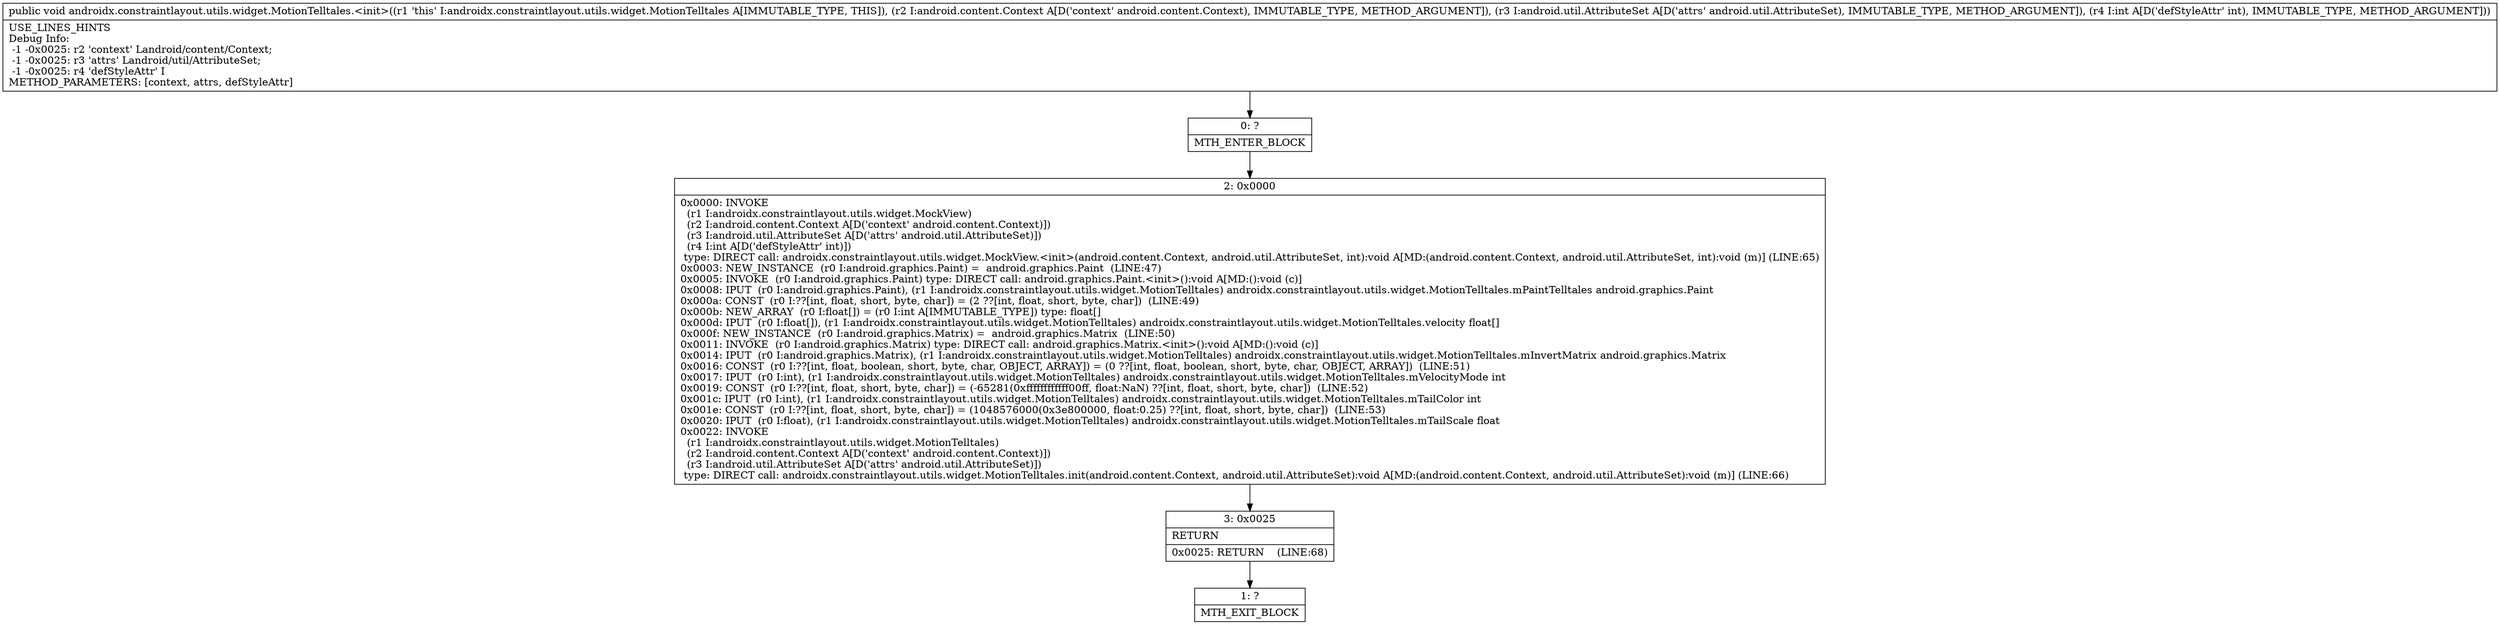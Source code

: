digraph "CFG forandroidx.constraintlayout.utils.widget.MotionTelltales.\<init\>(Landroid\/content\/Context;Landroid\/util\/AttributeSet;I)V" {
Node_0 [shape=record,label="{0\:\ ?|MTH_ENTER_BLOCK\l}"];
Node_2 [shape=record,label="{2\:\ 0x0000|0x0000: INVOKE  \l  (r1 I:androidx.constraintlayout.utils.widget.MockView)\l  (r2 I:android.content.Context A[D('context' android.content.Context)])\l  (r3 I:android.util.AttributeSet A[D('attrs' android.util.AttributeSet)])\l  (r4 I:int A[D('defStyleAttr' int)])\l type: DIRECT call: androidx.constraintlayout.utils.widget.MockView.\<init\>(android.content.Context, android.util.AttributeSet, int):void A[MD:(android.content.Context, android.util.AttributeSet, int):void (m)] (LINE:65)\l0x0003: NEW_INSTANCE  (r0 I:android.graphics.Paint) =  android.graphics.Paint  (LINE:47)\l0x0005: INVOKE  (r0 I:android.graphics.Paint) type: DIRECT call: android.graphics.Paint.\<init\>():void A[MD:():void (c)]\l0x0008: IPUT  (r0 I:android.graphics.Paint), (r1 I:androidx.constraintlayout.utils.widget.MotionTelltales) androidx.constraintlayout.utils.widget.MotionTelltales.mPaintTelltales android.graphics.Paint \l0x000a: CONST  (r0 I:??[int, float, short, byte, char]) = (2 ??[int, float, short, byte, char])  (LINE:49)\l0x000b: NEW_ARRAY  (r0 I:float[]) = (r0 I:int A[IMMUTABLE_TYPE]) type: float[] \l0x000d: IPUT  (r0 I:float[]), (r1 I:androidx.constraintlayout.utils.widget.MotionTelltales) androidx.constraintlayout.utils.widget.MotionTelltales.velocity float[] \l0x000f: NEW_INSTANCE  (r0 I:android.graphics.Matrix) =  android.graphics.Matrix  (LINE:50)\l0x0011: INVOKE  (r0 I:android.graphics.Matrix) type: DIRECT call: android.graphics.Matrix.\<init\>():void A[MD:():void (c)]\l0x0014: IPUT  (r0 I:android.graphics.Matrix), (r1 I:androidx.constraintlayout.utils.widget.MotionTelltales) androidx.constraintlayout.utils.widget.MotionTelltales.mInvertMatrix android.graphics.Matrix \l0x0016: CONST  (r0 I:??[int, float, boolean, short, byte, char, OBJECT, ARRAY]) = (0 ??[int, float, boolean, short, byte, char, OBJECT, ARRAY])  (LINE:51)\l0x0017: IPUT  (r0 I:int), (r1 I:androidx.constraintlayout.utils.widget.MotionTelltales) androidx.constraintlayout.utils.widget.MotionTelltales.mVelocityMode int \l0x0019: CONST  (r0 I:??[int, float, short, byte, char]) = (\-65281(0xffffffffffff00ff, float:NaN) ??[int, float, short, byte, char])  (LINE:52)\l0x001c: IPUT  (r0 I:int), (r1 I:androidx.constraintlayout.utils.widget.MotionTelltales) androidx.constraintlayout.utils.widget.MotionTelltales.mTailColor int \l0x001e: CONST  (r0 I:??[int, float, short, byte, char]) = (1048576000(0x3e800000, float:0.25) ??[int, float, short, byte, char])  (LINE:53)\l0x0020: IPUT  (r0 I:float), (r1 I:androidx.constraintlayout.utils.widget.MotionTelltales) androidx.constraintlayout.utils.widget.MotionTelltales.mTailScale float \l0x0022: INVOKE  \l  (r1 I:androidx.constraintlayout.utils.widget.MotionTelltales)\l  (r2 I:android.content.Context A[D('context' android.content.Context)])\l  (r3 I:android.util.AttributeSet A[D('attrs' android.util.AttributeSet)])\l type: DIRECT call: androidx.constraintlayout.utils.widget.MotionTelltales.init(android.content.Context, android.util.AttributeSet):void A[MD:(android.content.Context, android.util.AttributeSet):void (m)] (LINE:66)\l}"];
Node_3 [shape=record,label="{3\:\ 0x0025|RETURN\l|0x0025: RETURN    (LINE:68)\l}"];
Node_1 [shape=record,label="{1\:\ ?|MTH_EXIT_BLOCK\l}"];
MethodNode[shape=record,label="{public void androidx.constraintlayout.utils.widget.MotionTelltales.\<init\>((r1 'this' I:androidx.constraintlayout.utils.widget.MotionTelltales A[IMMUTABLE_TYPE, THIS]), (r2 I:android.content.Context A[D('context' android.content.Context), IMMUTABLE_TYPE, METHOD_ARGUMENT]), (r3 I:android.util.AttributeSet A[D('attrs' android.util.AttributeSet), IMMUTABLE_TYPE, METHOD_ARGUMENT]), (r4 I:int A[D('defStyleAttr' int), IMMUTABLE_TYPE, METHOD_ARGUMENT]))  | USE_LINES_HINTS\lDebug Info:\l  \-1 \-0x0025: r2 'context' Landroid\/content\/Context;\l  \-1 \-0x0025: r3 'attrs' Landroid\/util\/AttributeSet;\l  \-1 \-0x0025: r4 'defStyleAttr' I\lMETHOD_PARAMETERS: [context, attrs, defStyleAttr]\l}"];
MethodNode -> Node_0;Node_0 -> Node_2;
Node_2 -> Node_3;
Node_3 -> Node_1;
}

